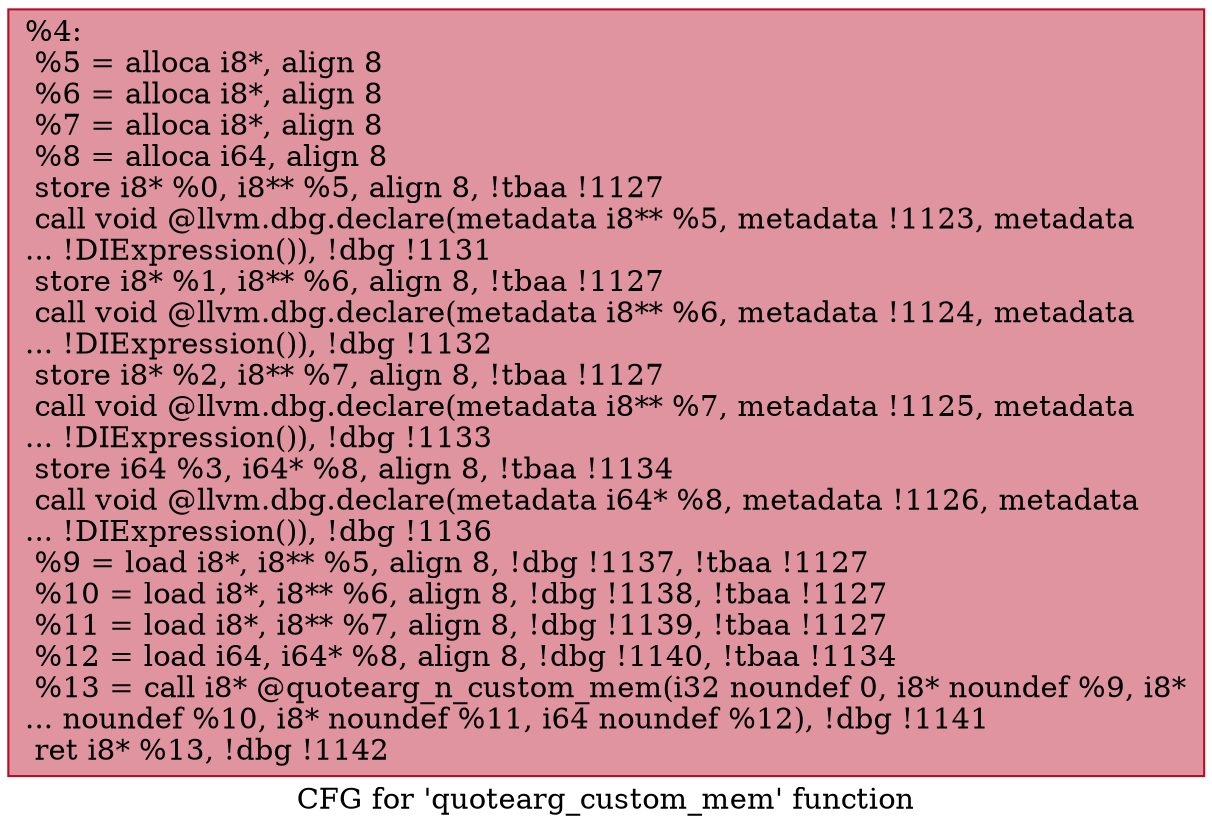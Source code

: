 digraph "CFG for 'quotearg_custom_mem' function" {
	label="CFG for 'quotearg_custom_mem' function";

	Node0x1834160 [shape=record,color="#b70d28ff", style=filled, fillcolor="#b70d2870",label="{%4:\l  %5 = alloca i8*, align 8\l  %6 = alloca i8*, align 8\l  %7 = alloca i8*, align 8\l  %8 = alloca i64, align 8\l  store i8* %0, i8** %5, align 8, !tbaa !1127\l  call void @llvm.dbg.declare(metadata i8** %5, metadata !1123, metadata\l... !DIExpression()), !dbg !1131\l  store i8* %1, i8** %6, align 8, !tbaa !1127\l  call void @llvm.dbg.declare(metadata i8** %6, metadata !1124, metadata\l... !DIExpression()), !dbg !1132\l  store i8* %2, i8** %7, align 8, !tbaa !1127\l  call void @llvm.dbg.declare(metadata i8** %7, metadata !1125, metadata\l... !DIExpression()), !dbg !1133\l  store i64 %3, i64* %8, align 8, !tbaa !1134\l  call void @llvm.dbg.declare(metadata i64* %8, metadata !1126, metadata\l... !DIExpression()), !dbg !1136\l  %9 = load i8*, i8** %5, align 8, !dbg !1137, !tbaa !1127\l  %10 = load i8*, i8** %6, align 8, !dbg !1138, !tbaa !1127\l  %11 = load i8*, i8** %7, align 8, !dbg !1139, !tbaa !1127\l  %12 = load i64, i64* %8, align 8, !dbg !1140, !tbaa !1134\l  %13 = call i8* @quotearg_n_custom_mem(i32 noundef 0, i8* noundef %9, i8*\l... noundef %10, i8* noundef %11, i64 noundef %12), !dbg !1141\l  ret i8* %13, !dbg !1142\l}"];
}
